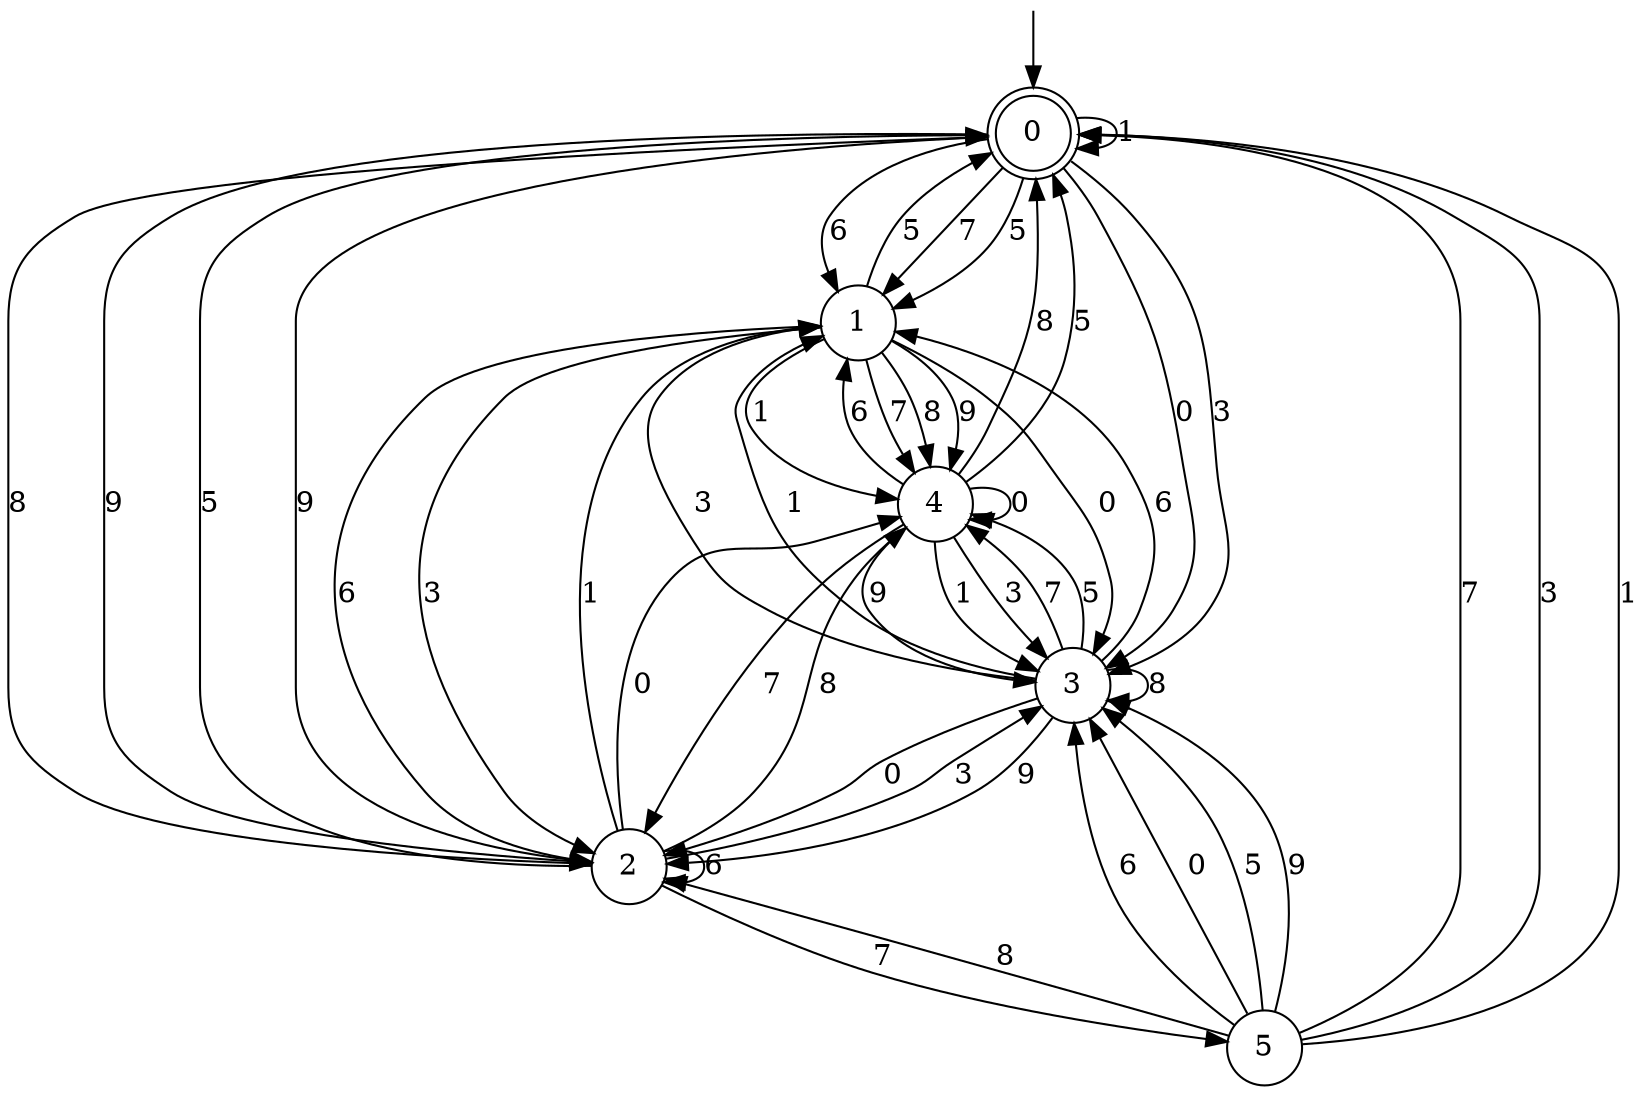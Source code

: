 digraph g {

	s0 [shape="doublecircle" label="0"];
	s1 [shape="circle" label="1"];
	s2 [shape="circle" label="2"];
	s3 [shape="circle" label="3"];
	s4 [shape="circle" label="4"];
	s5 [shape="circle" label="5"];
	s0 -> s1 [label="7"];
	s0 -> s2 [label="8"];
	s0 -> s3 [label="0"];
	s0 -> s1 [label="5"];
	s0 -> s2 [label="9"];
	s0 -> s1 [label="6"];
	s0 -> s3 [label="3"];
	s0 -> s0 [label="1"];
	s1 -> s4 [label="7"];
	s1 -> s4 [label="8"];
	s1 -> s3 [label="0"];
	s1 -> s0 [label="5"];
	s1 -> s4 [label="9"];
	s1 -> s2 [label="6"];
	s1 -> s2 [label="3"];
	s1 -> s4 [label="1"];
	s2 -> s5 [label="7"];
	s2 -> s4 [label="8"];
	s2 -> s4 [label="0"];
	s2 -> s0 [label="5"];
	s2 -> s0 [label="9"];
	s2 -> s2 [label="6"];
	s2 -> s3 [label="3"];
	s2 -> s1 [label="1"];
	s3 -> s4 [label="7"];
	s3 -> s3 [label="8"];
	s3 -> s2 [label="0"];
	s3 -> s4 [label="5"];
	s3 -> s2 [label="9"];
	s3 -> s1 [label="6"];
	s3 -> s1 [label="3"];
	s3 -> s1 [label="1"];
	s4 -> s2 [label="7"];
	s4 -> s0 [label="8"];
	s4 -> s4 [label="0"];
	s4 -> s0 [label="5"];
	s4 -> s3 [label="9"];
	s4 -> s1 [label="6"];
	s4 -> s3 [label="3"];
	s4 -> s3 [label="1"];
	s5 -> s0 [label="7"];
	s5 -> s2 [label="8"];
	s5 -> s3 [label="0"];
	s5 -> s3 [label="5"];
	s5 -> s3 [label="9"];
	s5 -> s3 [label="6"];
	s5 -> s0 [label="3"];
	s5 -> s0 [label="1"];

__start0 [label="" shape="none" width="0" height="0"];
__start0 -> s0;

}
